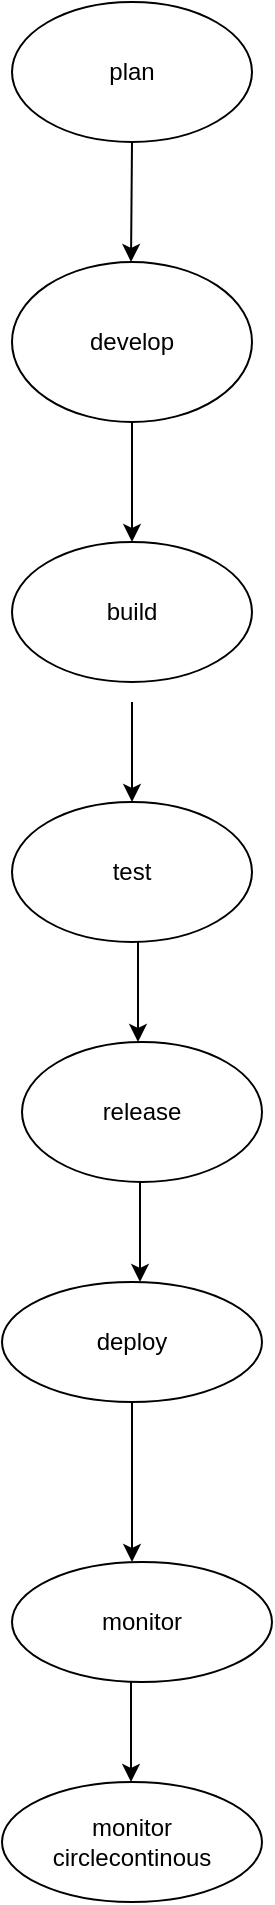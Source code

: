 <mxfile version="28.0.7">
  <diagram name="Page-1" id="3PK7x_eA75VsMaGvD6zD">
    <mxGraphModel dx="1042" dy="510" grid="1" gridSize="10" guides="1" tooltips="1" connect="1" arrows="1" fold="1" page="1" pageScale="1" pageWidth="850" pageHeight="1100" math="0" shadow="0">
      <root>
        <mxCell id="0" />
        <mxCell id="1" parent="0" />
        <mxCell id="mBjvDZX14KW84gyA9svw-3" value="plan" style="ellipse;whiteSpace=wrap;html=1;" parent="1" vertex="1">
          <mxGeometry x="370" y="20" width="120" height="70" as="geometry" />
        </mxCell>
        <mxCell id="tzwSuj0x9Xbo3tZ0GVFV-6" value="" style="endArrow=classic;html=1;rounded=0;exitX=0.5;exitY=1;exitDx=0;exitDy=0;" edge="1" parent="1" source="mBjvDZX14KW84gyA9svw-3">
          <mxGeometry width="50" height="50" relative="1" as="geometry">
            <mxPoint x="429.5" y="100" as="sourcePoint" />
            <mxPoint x="429.5" y="150" as="targetPoint" />
            <Array as="points" />
          </mxGeometry>
        </mxCell>
        <mxCell id="tzwSuj0x9Xbo3tZ0GVFV-7" value="develop" style="ellipse;whiteSpace=wrap;html=1;" vertex="1" parent="1">
          <mxGeometry x="370" y="150" width="120" height="80" as="geometry" />
        </mxCell>
        <mxCell id="tzwSuj0x9Xbo3tZ0GVFV-8" value="" style="endArrow=classic;html=1;rounded=0;exitX=0.5;exitY=1;exitDx=0;exitDy=0;" edge="1" parent="1" source="tzwSuj0x9Xbo3tZ0GVFV-7">
          <mxGeometry width="50" height="50" relative="1" as="geometry">
            <mxPoint x="430" y="240" as="sourcePoint" />
            <mxPoint x="430" y="290" as="targetPoint" />
            <Array as="points" />
          </mxGeometry>
        </mxCell>
        <mxCell id="tzwSuj0x9Xbo3tZ0GVFV-9" value="build" style="ellipse;whiteSpace=wrap;html=1;" vertex="1" parent="1">
          <mxGeometry x="370" y="290" width="120" height="70" as="geometry" />
        </mxCell>
        <mxCell id="tzwSuj0x9Xbo3tZ0GVFV-10" value="" style="endArrow=classic;html=1;rounded=0;" edge="1" parent="1">
          <mxGeometry width="50" height="50" relative="1" as="geometry">
            <mxPoint x="430" y="370" as="sourcePoint" />
            <mxPoint x="430" y="420" as="targetPoint" />
            <Array as="points" />
          </mxGeometry>
        </mxCell>
        <mxCell id="tzwSuj0x9Xbo3tZ0GVFV-17" value="test" style="ellipse;whiteSpace=wrap;html=1;" vertex="1" parent="1">
          <mxGeometry x="370" y="420" width="120" height="70" as="geometry" />
        </mxCell>
        <mxCell id="tzwSuj0x9Xbo3tZ0GVFV-19" value="" style="endArrow=classic;html=1;rounded=0;" edge="1" parent="1">
          <mxGeometry width="50" height="50" relative="1" as="geometry">
            <mxPoint x="433" y="490" as="sourcePoint" />
            <mxPoint x="433" y="540" as="targetPoint" />
            <Array as="points" />
          </mxGeometry>
        </mxCell>
        <mxCell id="tzwSuj0x9Xbo3tZ0GVFV-23" value="release" style="ellipse;whiteSpace=wrap;html=1;" vertex="1" parent="1">
          <mxGeometry x="375" y="540" width="120" height="70" as="geometry" />
        </mxCell>
        <mxCell id="tzwSuj0x9Xbo3tZ0GVFV-24" value="" style="endArrow=classic;html=1;rounded=0;" edge="1" parent="1">
          <mxGeometry width="50" height="50" relative="1" as="geometry">
            <mxPoint x="434" y="610" as="sourcePoint" />
            <mxPoint x="434" y="660" as="targetPoint" />
            <Array as="points" />
          </mxGeometry>
        </mxCell>
        <mxCell id="tzwSuj0x9Xbo3tZ0GVFV-25" value="deploy" style="ellipse;whiteSpace=wrap;html=1;" vertex="1" parent="1">
          <mxGeometry x="365" y="660" width="130" height="60" as="geometry" />
        </mxCell>
        <mxCell id="tzwSuj0x9Xbo3tZ0GVFV-28" value="monitor" style="ellipse;whiteSpace=wrap;html=1;" vertex="1" parent="1">
          <mxGeometry x="370" y="800" width="130" height="60" as="geometry" />
        </mxCell>
        <mxCell id="tzwSuj0x9Xbo3tZ0GVFV-29" value="" style="endArrow=classic;html=1;rounded=0;" edge="1" parent="1">
          <mxGeometry width="50" height="50" relative="1" as="geometry">
            <mxPoint x="429.5" y="860" as="sourcePoint" />
            <mxPoint x="429.5" y="910" as="targetPoint" />
            <Array as="points" />
          </mxGeometry>
        </mxCell>
        <mxCell id="tzwSuj0x9Xbo3tZ0GVFV-30" value="monitor&lt;div&gt;circlecontinous&lt;/div&gt;" style="ellipse;whiteSpace=wrap;html=1;" vertex="1" parent="1">
          <mxGeometry x="365" y="910" width="130" height="60" as="geometry" />
        </mxCell>
        <mxCell id="tzwSuj0x9Xbo3tZ0GVFV-33" value="" style="endArrow=classic;html=1;rounded=0;" edge="1" parent="1">
          <mxGeometry width="50" height="50" relative="1" as="geometry">
            <mxPoint x="430" y="750" as="sourcePoint" />
            <mxPoint x="430" y="800" as="targetPoint" />
            <Array as="points">
              <mxPoint x="430" y="720" />
            </Array>
          </mxGeometry>
        </mxCell>
      </root>
    </mxGraphModel>
  </diagram>
</mxfile>
